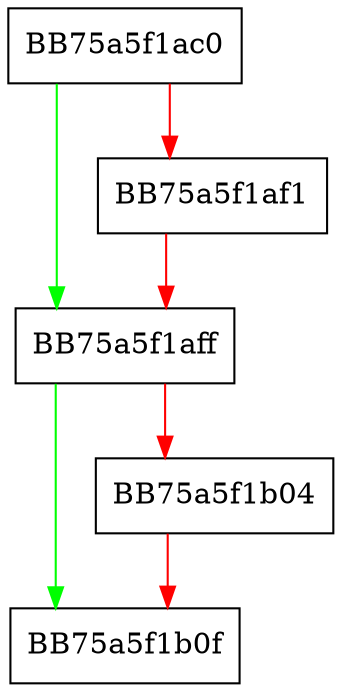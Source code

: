 digraph sqlite3ExprCodeCopy {
  node [shape="box"];
  graph [splines=ortho];
  BB75a5f1ac0 -> BB75a5f1aff [color="green"];
  BB75a5f1ac0 -> BB75a5f1af1 [color="red"];
  BB75a5f1af1 -> BB75a5f1aff [color="red"];
  BB75a5f1aff -> BB75a5f1b0f [color="green"];
  BB75a5f1aff -> BB75a5f1b04 [color="red"];
  BB75a5f1b04 -> BB75a5f1b0f [color="red"];
}